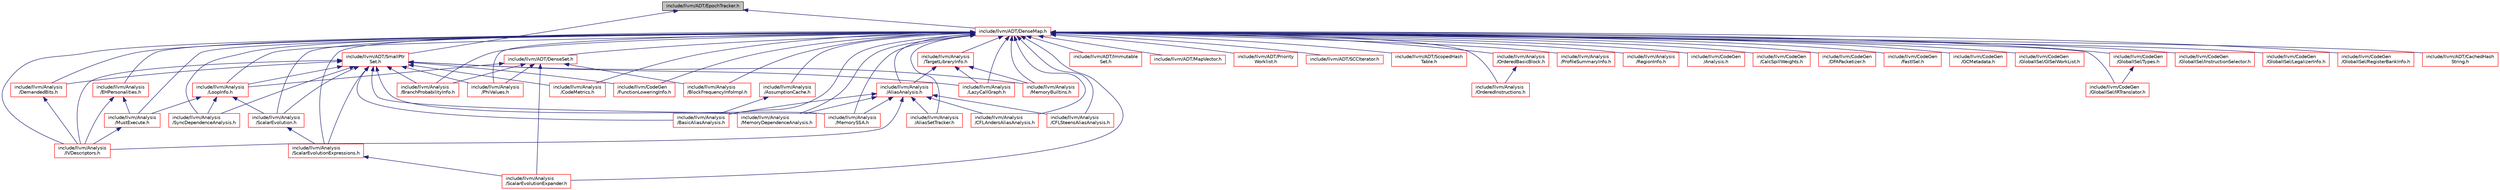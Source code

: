 digraph "include/llvm/ADT/EpochTracker.h"
{
 // LATEX_PDF_SIZE
  bgcolor="transparent";
  edge [fontname="Helvetica",fontsize="10",labelfontname="Helvetica",labelfontsize="10"];
  node [fontname="Helvetica",fontsize="10",shape="box"];
  Node1 [label="include/llvm/ADT/EpochTracker.h",height=0.2,width=0.4,color="black", fillcolor="grey75", style="filled", fontcolor="black",tooltip=" "];
  Node1 -> Node2 [dir="back",color="midnightblue",fontsize="10",style="solid",fontname="Helvetica"];
  Node2 [label="include/llvm/ADT/DenseMap.h",height=0.2,width=0.4,color="red",URL="$DenseMap_8h.html",tooltip=" "];
  Node2 -> Node3 [dir="back",color="midnightblue",fontsize="10",style="solid",fontname="Helvetica"];
  Node3 [label="include/llvm/ADT/CachedHash\lString.h",height=0.2,width=0.4,color="red",URL="$CachedHashString_8h.html",tooltip=" "];
  Node2 -> Node33 [dir="back",color="midnightblue",fontsize="10",style="solid",fontname="Helvetica"];
  Node33 [label="include/llvm/ADT/DenseSet.h",height=0.2,width=0.4,color="red",URL="$DenseSet_8h.html",tooltip=" "];
  Node33 -> Node1160 [dir="back",color="midnightblue",fontsize="10",style="solid",fontname="Helvetica"];
  Node1160 [label="include/llvm/Analysis\l/BlockFrequencyInfoImpl.h",height=0.2,width=0.4,color="red",URL="$BlockFrequencyInfoImpl_8h.html",tooltip=" "];
  Node33 -> Node1164 [dir="back",color="midnightblue",fontsize="10",style="solid",fontname="Helvetica"];
  Node1164 [label="include/llvm/Analysis\l/BranchProbabilityInfo.h",height=0.2,width=0.4,color="red",URL="$BranchProbabilityInfo_8h.html",tooltip=" "];
  Node33 -> Node1178 [dir="back",color="midnightblue",fontsize="10",style="solid",fontname="Helvetica"];
  Node1178 [label="include/llvm/Analysis\l/LoopInfo.h",height=0.2,width=0.4,color="red",URL="$LoopInfo_8h.html",tooltip=" "];
  Node1178 -> Node1181 [dir="back",color="midnightblue",fontsize="10",style="solid",fontname="Helvetica"];
  Node1181 [label="include/llvm/Analysis\l/MustExecute.h",height=0.2,width=0.4,color="red",URL="$MustExecute_8h.html",tooltip="Contains a collection of routines for determining if a given instruction is guaranteed to execute if ..."];
  Node1181 -> Node35 [dir="back",color="midnightblue",fontsize="10",style="solid",fontname="Helvetica"];
  Node35 [label="include/llvm/Analysis\l/IVDescriptors.h",height=0.2,width=0.4,color="red",URL="$IVDescriptors_8h.html",tooltip=" "];
  Node1178 -> Node224 [dir="back",color="midnightblue",fontsize="10",style="solid",fontname="Helvetica"];
  Node224 [label="include/llvm/Analysis\l/ScalarEvolution.h",height=0.2,width=0.4,color="red",URL="$ScalarEvolution_8h.html",tooltip=" "];
  Node224 -> Node253 [dir="back",color="midnightblue",fontsize="10",style="solid",fontname="Helvetica"];
  Node253 [label="include/llvm/Analysis\l/ScalarEvolutionExpressions.h",height=0.2,width=0.4,color="red",URL="$ScalarEvolutionExpressions_8h.html",tooltip=" "];
  Node253 -> Node257 [dir="back",color="midnightblue",fontsize="10",style="solid",fontname="Helvetica"];
  Node257 [label="include/llvm/Analysis\l/ScalarEvolutionExpander.h",height=0.2,width=0.4,color="red",URL="$ScalarEvolutionExpander_8h.html",tooltip=" "];
  Node1178 -> Node1185 [dir="back",color="midnightblue",fontsize="10",style="solid",fontname="Helvetica"];
  Node1185 [label="include/llvm/Analysis\l/SyncDependenceAnalysis.h",height=0.2,width=0.4,color="red",URL="$SyncDependenceAnalysis_8h.html",tooltip=" "];
  Node33 -> Node1289 [dir="back",color="midnightblue",fontsize="10",style="solid",fontname="Helvetica"];
  Node1289 [label="include/llvm/Analysis\l/PhiValues.h",height=0.2,width=0.4,color="red",URL="$PhiValues_8h.html",tooltip=" "];
  Node33 -> Node257 [dir="back",color="midnightblue",fontsize="10",style="solid",fontname="Helvetica"];
  Node2 -> Node2128 [dir="back",color="midnightblue",fontsize="10",style="solid",fontname="Helvetica"];
  Node2128 [label="include/llvm/ADT/Immutable\lSet.h",height=0.2,width=0.4,color="red",URL="$ImmutableSet_8h.html",tooltip=" "];
  Node2 -> Node2130 [dir="back",color="midnightblue",fontsize="10",style="solid",fontname="Helvetica"];
  Node2130 [label="include/llvm/ADT/MapVector.h",height=0.2,width=0.4,color="red",URL="$MapVector_8h.html",tooltip=" "];
  Node2 -> Node2206 [dir="back",color="midnightblue",fontsize="10",style="solid",fontname="Helvetica"];
  Node2206 [label="include/llvm/ADT/Priority\lWorklist.h",height=0.2,width=0.4,color="red",URL="$PriorityWorklist_8h.html",tooltip="This file provides a priority worklist."];
  Node2 -> Node2207 [dir="back",color="midnightblue",fontsize="10",style="solid",fontname="Helvetica"];
  Node2207 [label="include/llvm/ADT/SCCIterator.h",height=0.2,width=0.4,color="red",URL="$SCCIterator_8h.html",tooltip="This builds on the llvm/ADT/GraphTraits.h file to find the strongly connected components (SCCs) of a ..."];
  Node2 -> Node2208 [dir="back",color="midnightblue",fontsize="10",style="solid",fontname="Helvetica"];
  Node2208 [label="include/llvm/ADT/ScopedHash\lTable.h",height=0.2,width=0.4,color="red",URL="$ScopedHashTable_8h.html",tooltip=" "];
  Node2 -> Node1340 [dir="back",color="midnightblue",fontsize="10",style="solid",fontname="Helvetica"];
  Node1340 [label="include/llvm/Analysis\l/AliasAnalysis.h",height=0.2,width=0.4,color="red",URL="$AliasAnalysis_8h.html",tooltip=" "];
  Node1340 -> Node1341 [dir="back",color="midnightblue",fontsize="10",style="solid",fontname="Helvetica"];
  Node1341 [label="include/llvm/Analysis\l/AliasSetTracker.h",height=0.2,width=0.4,color="red",URL="$AliasSetTracker_8h.html",tooltip=" "];
  Node1340 -> Node1342 [dir="back",color="midnightblue",fontsize="10",style="solid",fontname="Helvetica"];
  Node1342 [label="include/llvm/Analysis\l/BasicAliasAnalysis.h",height=0.2,width=0.4,color="red",URL="$BasicAliasAnalysis_8h.html",tooltip="This is the interface for LLVM's primary stateless and local alias analysis."];
  Node1340 -> Node1346 [dir="back",color="midnightblue",fontsize="10",style="solid",fontname="Helvetica"];
  Node1346 [label="include/llvm/Analysis\l/CFLAndersAliasAnalysis.h",height=0.2,width=0.4,color="red",URL="$CFLAndersAliasAnalysis_8h.html",tooltip="This is the interface for LLVM's inclusion-based alias analysis implemented with CFL graph reachabili..."];
  Node1340 -> Node1348 [dir="back",color="midnightblue",fontsize="10",style="solid",fontname="Helvetica"];
  Node1348 [label="include/llvm/Analysis\l/CFLSteensAliasAnalysis.h",height=0.2,width=0.4,color="red",URL="$CFLSteensAliasAnalysis_8h.html",tooltip="This is the interface for LLVM's unification-based alias analysis implemented with CFL graph reachabi..."];
  Node1340 -> Node35 [dir="back",color="midnightblue",fontsize="10",style="solid",fontname="Helvetica"];
  Node1340 -> Node1365 [dir="back",color="midnightblue",fontsize="10",style="solid",fontname="Helvetica"];
  Node1365 [label="include/llvm/Analysis\l/MemoryDependenceAnalysis.h",height=0.2,width=0.4,color="red",URL="$MemoryDependenceAnalysis_8h.html",tooltip=" "];
  Node1340 -> Node1368 [dir="back",color="midnightblue",fontsize="10",style="solid",fontname="Helvetica"];
  Node1368 [label="include/llvm/Analysis\l/MemorySSA.h",height=0.2,width=0.4,color="red",URL="$MemorySSA_8h.html",tooltip="This file exposes an interface to building/using memory SSA to walk memory instructions using a use/d..."];
  Node2 -> Node1341 [dir="back",color="midnightblue",fontsize="10",style="solid",fontname="Helvetica"];
  Node2 -> Node1947 [dir="back",color="midnightblue",fontsize="10",style="solid",fontname="Helvetica"];
  Node1947 [label="include/llvm/Analysis\l/AssumptionCache.h",height=0.2,width=0.4,color="red",URL="$AssumptionCache_8h.html",tooltip=" "];
  Node1947 -> Node1342 [dir="back",color="midnightblue",fontsize="10",style="solid",fontname="Helvetica"];
  Node2 -> Node1342 [dir="back",color="midnightblue",fontsize="10",style="solid",fontname="Helvetica"];
  Node2 -> Node1160 [dir="back",color="midnightblue",fontsize="10",style="solid",fontname="Helvetica"];
  Node2 -> Node1164 [dir="back",color="midnightblue",fontsize="10",style="solid",fontname="Helvetica"];
  Node2 -> Node1346 [dir="back",color="midnightblue",fontsize="10",style="solid",fontname="Helvetica"];
  Node2 -> Node1348 [dir="back",color="midnightblue",fontsize="10",style="solid",fontname="Helvetica"];
  Node2 -> Node2209 [dir="back",color="midnightblue",fontsize="10",style="solid",fontname="Helvetica"];
  Node2209 [label="include/llvm/Analysis\l/CodeMetrics.h",height=0.2,width=0.4,color="red",URL="$CodeMetrics_8h.html",tooltip=" "];
  Node2 -> Node1949 [dir="back",color="midnightblue",fontsize="10",style="solid",fontname="Helvetica"];
  Node1949 [label="include/llvm/Analysis\l/DemandedBits.h",height=0.2,width=0.4,color="red",URL="$DemandedBits_8h.html",tooltip=" "];
  Node1949 -> Node35 [dir="back",color="midnightblue",fontsize="10",style="solid",fontname="Helvetica"];
  Node2 -> Node2210 [dir="back",color="midnightblue",fontsize="10",style="solid",fontname="Helvetica"];
  Node2210 [label="include/llvm/Analysis\l/EHPersonalities.h",height=0.2,width=0.4,color="red",URL="$EHPersonalities_8h.html",tooltip=" "];
  Node2210 -> Node35 [dir="back",color="midnightblue",fontsize="10",style="solid",fontname="Helvetica"];
  Node2210 -> Node1181 [dir="back",color="midnightblue",fontsize="10",style="solid",fontname="Helvetica"];
  Node2 -> Node35 [dir="back",color="midnightblue",fontsize="10",style="solid",fontname="Helvetica"];
  Node2 -> Node126 [dir="back",color="midnightblue",fontsize="10",style="solid",fontname="Helvetica"];
  Node126 [label="include/llvm/Analysis\l/LazyCallGraph.h",height=0.2,width=0.4,color="red",URL="$LazyCallGraph_8h.html",tooltip="Implements a lazy call graph analysis and related passes for the new pass manager."];
  Node2 -> Node1178 [dir="back",color="midnightblue",fontsize="10",style="solid",fontname="Helvetica"];
  Node2 -> Node1673 [dir="back",color="midnightblue",fontsize="10",style="solid",fontname="Helvetica"];
  Node1673 [label="include/llvm/Analysis\l/MemoryBuiltins.h",height=0.2,width=0.4,color="red",URL="$MemoryBuiltins_8h.html",tooltip=" "];
  Node2 -> Node1365 [dir="back",color="midnightblue",fontsize="10",style="solid",fontname="Helvetica"];
  Node2 -> Node1368 [dir="back",color="midnightblue",fontsize="10",style="solid",fontname="Helvetica"];
  Node2 -> Node1181 [dir="back",color="midnightblue",fontsize="10",style="solid",fontname="Helvetica"];
  Node2 -> Node2211 [dir="back",color="midnightblue",fontsize="10",style="solid",fontname="Helvetica"];
  Node2211 [label="include/llvm/Analysis\l/OrderedBasicBlock.h",height=0.2,width=0.4,color="red",URL="$OrderedBasicBlock_8h.html",tooltip=" "];
  Node2211 -> Node1716 [dir="back",color="midnightblue",fontsize="10",style="solid",fontname="Helvetica"];
  Node1716 [label="include/llvm/Analysis\l/OrderedInstructions.h",height=0.2,width=0.4,color="red",URL="$OrderedInstructions_8h.html",tooltip=" "];
  Node2 -> Node1716 [dir="back",color="midnightblue",fontsize="10",style="solid",fontname="Helvetica"];
  Node2 -> Node1289 [dir="back",color="midnightblue",fontsize="10",style="solid",fontname="Helvetica"];
  Node2 -> Node1667 [dir="back",color="midnightblue",fontsize="10",style="solid",fontname="Helvetica"];
  Node1667 [label="include/llvm/Analysis\l/ProfileSummaryInfo.h",height=0.2,width=0.4,color="red",URL="$ProfileSummaryInfo_8h.html",tooltip=" "];
  Node2 -> Node1721 [dir="back",color="midnightblue",fontsize="10",style="solid",fontname="Helvetica"];
  Node1721 [label="include/llvm/Analysis\l/RegionInfo.h",height=0.2,width=0.4,color="red",URL="$RegionInfo_8h.html",tooltip=" "];
  Node2 -> Node224 [dir="back",color="midnightblue",fontsize="10",style="solid",fontname="Helvetica"];
  Node2 -> Node257 [dir="back",color="midnightblue",fontsize="10",style="solid",fontname="Helvetica"];
  Node2 -> Node253 [dir="back",color="midnightblue",fontsize="10",style="solid",fontname="Helvetica"];
  Node2 -> Node1185 [dir="back",color="midnightblue",fontsize="10",style="solid",fontname="Helvetica"];
  Node2 -> Node1672 [dir="back",color="midnightblue",fontsize="10",style="solid",fontname="Helvetica"];
  Node1672 [label="include/llvm/Analysis\l/TargetLibraryInfo.h",height=0.2,width=0.4,color="red",URL="$TargetLibraryInfo_8h.html",tooltip=" "];
  Node1672 -> Node1340 [dir="back",color="midnightblue",fontsize="10",style="solid",fontname="Helvetica"];
  Node1672 -> Node126 [dir="back",color="midnightblue",fontsize="10",style="solid",fontname="Helvetica"];
  Node1672 -> Node1673 [dir="back",color="midnightblue",fontsize="10",style="solid",fontname="Helvetica"];
  Node2 -> Node1742 [dir="back",color="midnightblue",fontsize="10",style="solid",fontname="Helvetica"];
  Node1742 [label="include/llvm/CodeGen\l/Analysis.h",height=0.2,width=0.4,color="red",URL="$llvm_2CodeGen_2Analysis_8h.html",tooltip=" "];
  Node2 -> Node1485 [dir="back",color="midnightblue",fontsize="10",style="solid",fontname="Helvetica"];
  Node1485 [label="include/llvm/CodeGen\l/CalcSpillWeights.h",height=0.2,width=0.4,color="red",URL="$CalcSpillWeights_8h.html",tooltip=" "];
  Node2 -> Node1416 [dir="back",color="midnightblue",fontsize="10",style="solid",fontname="Helvetica"];
  Node1416 [label="include/llvm/CodeGen\l/DFAPacketizer.h",height=0.2,width=0.4,color="red",URL="$DFAPacketizer_8h.html",tooltip=" "];
  Node2 -> Node405 [dir="back",color="midnightblue",fontsize="10",style="solid",fontname="Helvetica"];
  Node405 [label="include/llvm/CodeGen\l/FastISel.h",height=0.2,width=0.4,color="red",URL="$FastISel_8h.html",tooltip="This file defines the FastISel class."];
  Node2 -> Node1177 [dir="back",color="midnightblue",fontsize="10",style="solid",fontname="Helvetica"];
  Node1177 [label="include/llvm/CodeGen\l/FunctionLoweringInfo.h",height=0.2,width=0.4,color="red",URL="$FunctionLoweringInfo_8h.html",tooltip=" "];
  Node2 -> Node2213 [dir="back",color="midnightblue",fontsize="10",style="solid",fontname="Helvetica"];
  Node2213 [label="include/llvm/CodeGen\l/GCMetadata.h",height=0.2,width=0.4,color="red",URL="$GCMetadata_8h.html",tooltip=" "];
  Node2 -> Node1399 [dir="back",color="midnightblue",fontsize="10",style="solid",fontname="Helvetica"];
  Node1399 [label="include/llvm/CodeGen\l/GlobalISel/GISelWorkList.h",height=0.2,width=0.4,color="red",URL="$GISelWorkList_8h.html",tooltip=" "];
  Node2 -> Node476 [dir="back",color="midnightblue",fontsize="10",style="solid",fontname="Helvetica"];
  Node476 [label="include/llvm/CodeGen\l/GlobalISel/IRTranslator.h",height=0.2,width=0.4,color="red",URL="$IRTranslator_8h.html",tooltip="This file declares the IRTranslator pass."];
  Node2 -> Node2214 [dir="back",color="midnightblue",fontsize="10",style="solid",fontname="Helvetica"];
  Node2214 [label="include/llvm/CodeGen\l/GlobalISel/InstructionSelector.h",height=0.2,width=0.4,color="red",URL="$InstructionSelector_8h.html",tooltip=" "];
  Node2 -> Node1454 [dir="back",color="midnightblue",fontsize="10",style="solid",fontname="Helvetica"];
  Node1454 [label="include/llvm/CodeGen\l/GlobalISel/LegalizerInfo.h",height=0.2,width=0.4,color="red",URL="$LegalizerInfo_8h.html",tooltip=" "];
  Node2 -> Node2215 [dir="back",color="midnightblue",fontsize="10",style="solid",fontname="Helvetica"];
  Node2215 [label="include/llvm/CodeGen\l/GlobalISel/RegisterBankInfo.h",height=0.2,width=0.4,color="red",URL="$RegisterBankInfo_8h.html",tooltip=" "];
  Node2 -> Node2221 [dir="back",color="midnightblue",fontsize="10",style="solid",fontname="Helvetica"];
  Node2221 [label="include/llvm/CodeGen\l/GlobalISel/Types.h",height=0.2,width=0.4,color="red",URL="$llvm_2CodeGen_2GlobalISel_2Types_8h.html",tooltip="This file describes high level types that are used by several passes or APIs involved in the GlobalIS..."];
  Node2221 -> Node476 [dir="back",color="midnightblue",fontsize="10",style="solid",fontname="Helvetica"];
  Node1 -> Node2638 [dir="back",color="midnightblue",fontsize="10",style="solid",fontname="Helvetica"];
  Node2638 [label="include/llvm/ADT/SmallPtr\lSet.h",height=0.2,width=0.4,color="red",URL="$SmallPtrSet_8h.html",tooltip=" "];
  Node2638 -> Node1342 [dir="back",color="midnightblue",fontsize="10",style="solid",fontname="Helvetica"];
  Node2638 -> Node1164 [dir="back",color="midnightblue",fontsize="10",style="solid",fontname="Helvetica"];
  Node2638 -> Node2209 [dir="back",color="midnightblue",fontsize="10",style="solid",fontname="Helvetica"];
  Node2638 -> Node1949 [dir="back",color="midnightblue",fontsize="10",style="solid",fontname="Helvetica"];
  Node2638 -> Node35 [dir="back",color="midnightblue",fontsize="10",style="solid",fontname="Helvetica"];
  Node2638 -> Node126 [dir="back",color="midnightblue",fontsize="10",style="solid",fontname="Helvetica"];
  Node2638 -> Node1178 [dir="back",color="midnightblue",fontsize="10",style="solid",fontname="Helvetica"];
  Node2638 -> Node1673 [dir="back",color="midnightblue",fontsize="10",style="solid",fontname="Helvetica"];
  Node2638 -> Node1365 [dir="back",color="midnightblue",fontsize="10",style="solid",fontname="Helvetica"];
  Node2638 -> Node1368 [dir="back",color="midnightblue",fontsize="10",style="solid",fontname="Helvetica"];
  Node2638 -> Node1289 [dir="back",color="midnightblue",fontsize="10",style="solid",fontname="Helvetica"];
  Node2638 -> Node224 [dir="back",color="midnightblue",fontsize="10",style="solid",fontname="Helvetica"];
  Node2638 -> Node253 [dir="back",color="midnightblue",fontsize="10",style="solid",fontname="Helvetica"];
  Node2638 -> Node1185 [dir="back",color="midnightblue",fontsize="10",style="solid",fontname="Helvetica"];
  Node2638 -> Node1177 [dir="back",color="midnightblue",fontsize="10",style="solid",fontname="Helvetica"];
}
